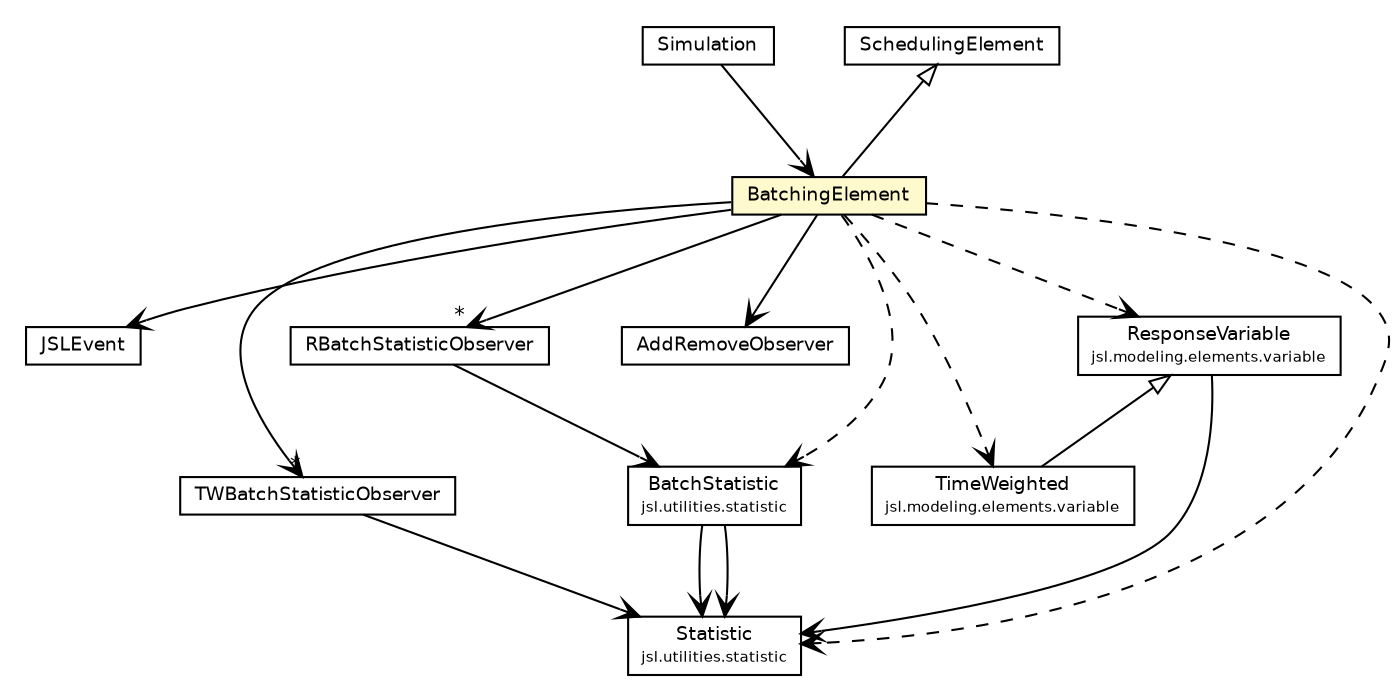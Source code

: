 #!/usr/local/bin/dot
#
# Class diagram 
# Generated by UMLGraph version 5.4 (http://www.umlgraph.org/)
#

digraph G {
	edge [fontname="Helvetica",fontsize=10,labelfontname="Helvetica",labelfontsize=10];
	node [fontname="Helvetica",fontsize=10,shape=plaintext];
	nodesep=0.25;
	ranksep=0.5;
	// jsl.modeling.Simulation
	c35459 [label=<<table title="jsl.modeling.Simulation" border="0" cellborder="1" cellspacing="0" cellpadding="2" port="p" href="./Simulation.html">
		<tr><td><table border="0" cellspacing="0" cellpadding="1">
<tr><td align="center" balign="center"> Simulation </td></tr>
		</table></td></tr>
		</table>>, URL="./Simulation.html", fontname="Helvetica", fontcolor="black", fontsize=9.0];
	// jsl.modeling.SchedulingElement
	c35463 [label=<<table title="jsl.modeling.SchedulingElement" border="0" cellborder="1" cellspacing="0" cellpadding="2" port="p" href="./SchedulingElement.html">
		<tr><td><table border="0" cellspacing="0" cellpadding="1">
<tr><td align="center" balign="center"> SchedulingElement </td></tr>
		</table></td></tr>
		</table>>, URL="./SchedulingElement.html", fontname="Helvetica", fontcolor="black", fontsize=9.0];
	// jsl.modeling.JSLEvent
	c35473 [label=<<table title="jsl.modeling.JSLEvent" border="0" cellborder="1" cellspacing="0" cellpadding="2" port="p" href="./JSLEvent.html">
		<tr><td><table border="0" cellspacing="0" cellpadding="1">
<tr><td align="center" balign="center"> JSLEvent </td></tr>
		</table></td></tr>
		</table>>, URL="./JSLEvent.html", fontname="Helvetica", fontcolor="black", fontsize=9.0];
	// jsl.modeling.BatchingElement
	c35485 [label=<<table title="jsl.modeling.BatchingElement" border="0" cellborder="1" cellspacing="0" cellpadding="2" port="p" bgcolor="lemonChiffon" href="./BatchingElement.html">
		<tr><td><table border="0" cellspacing="0" cellpadding="1">
<tr><td align="center" balign="center"> BatchingElement </td></tr>
		</table></td></tr>
		</table>>, URL="./BatchingElement.html", fontname="Helvetica", fontcolor="black", fontsize=9.0];
	// jsl.modeling.BatchingElement.TWBatchStatisticObserver
	c35486 [label=<<table title="jsl.modeling.BatchingElement.TWBatchStatisticObserver" border="0" cellborder="1" cellspacing="0" cellpadding="2" port="p" href="./BatchingElement.TWBatchStatisticObserver.html">
		<tr><td><table border="0" cellspacing="0" cellpadding="1">
<tr><td align="center" balign="center"> TWBatchStatisticObserver </td></tr>
		</table></td></tr>
		</table>>, URL="./BatchingElement.TWBatchStatisticObserver.html", fontname="Helvetica", fontcolor="black", fontsize=9.0];
	// jsl.modeling.BatchingElement.RBatchStatisticObserver
	c35487 [label=<<table title="jsl.modeling.BatchingElement.RBatchStatisticObserver" border="0" cellborder="1" cellspacing="0" cellpadding="2" port="p" href="./BatchingElement.RBatchStatisticObserver.html">
		<tr><td><table border="0" cellspacing="0" cellpadding="1">
<tr><td align="center" balign="center"> RBatchStatisticObserver </td></tr>
		</table></td></tr>
		</table>>, URL="./BatchingElement.RBatchStatisticObserver.html", fontname="Helvetica", fontcolor="black", fontsize=9.0];
	// jsl.modeling.BatchingElement.AddRemoveObserver
	c35488 [label=<<table title="jsl.modeling.BatchingElement.AddRemoveObserver" border="0" cellborder="1" cellspacing="0" cellpadding="2" port="p" href="./BatchingElement.AddRemoveObserver.html">
		<tr><td><table border="0" cellspacing="0" cellpadding="1">
<tr><td align="center" balign="center"> AddRemoveObserver </td></tr>
		</table></td></tr>
		</table>>, URL="./BatchingElement.AddRemoveObserver.html", fontname="Helvetica", fontcolor="black", fontsize=9.0];
	// jsl.modeling.elements.variable.TimeWeighted
	c35694 [label=<<table title="jsl.modeling.elements.variable.TimeWeighted" border="0" cellborder="1" cellspacing="0" cellpadding="2" port="p" href="./elements/variable/TimeWeighted.html">
		<tr><td><table border="0" cellspacing="0" cellpadding="1">
<tr><td align="center" balign="center"> TimeWeighted </td></tr>
<tr><td align="center" balign="center"><font point-size="7.0"> jsl.modeling.elements.variable </font></td></tr>
		</table></td></tr>
		</table>>, URL="./elements/variable/TimeWeighted.html", fontname="Helvetica", fontcolor="black", fontsize=9.0];
	// jsl.modeling.elements.variable.ResponseVariable
	c35698 [label=<<table title="jsl.modeling.elements.variable.ResponseVariable" border="0" cellborder="1" cellspacing="0" cellpadding="2" port="p" href="./elements/variable/ResponseVariable.html">
		<tr><td><table border="0" cellspacing="0" cellpadding="1">
<tr><td align="center" balign="center"> ResponseVariable </td></tr>
<tr><td align="center" balign="center"><font point-size="7.0"> jsl.modeling.elements.variable </font></td></tr>
		</table></td></tr>
		</table>>, URL="./elements/variable/ResponseVariable.html", fontname="Helvetica", fontcolor="black", fontsize=9.0];
	// jsl.utilities.statistic.Statistic
	c35903 [label=<<table title="jsl.utilities.statistic.Statistic" border="0" cellborder="1" cellspacing="0" cellpadding="2" port="p" href="../utilities/statistic/Statistic.html">
		<tr><td><table border="0" cellspacing="0" cellpadding="1">
<tr><td align="center" balign="center"> Statistic </td></tr>
<tr><td align="center" balign="center"><font point-size="7.0"> jsl.utilities.statistic </font></td></tr>
		</table></td></tr>
		</table>>, URL="../utilities/statistic/Statistic.html", fontname="Helvetica", fontcolor="black", fontsize=9.0];
	// jsl.utilities.statistic.BatchStatistic
	c35916 [label=<<table title="jsl.utilities.statistic.BatchStatistic" border="0" cellborder="1" cellspacing="0" cellpadding="2" port="p" href="../utilities/statistic/BatchStatistic.html">
		<tr><td><table border="0" cellspacing="0" cellpadding="1">
<tr><td align="center" balign="center"> BatchStatistic </td></tr>
<tr><td align="center" balign="center"><font point-size="7.0"> jsl.utilities.statistic </font></td></tr>
		</table></td></tr>
		</table>>, URL="../utilities/statistic/BatchStatistic.html", fontname="Helvetica", fontcolor="black", fontsize=9.0];
	//jsl.modeling.BatchingElement extends jsl.modeling.SchedulingElement
	c35463:p -> c35485:p [dir=back,arrowtail=empty];
	//jsl.modeling.elements.variable.TimeWeighted extends jsl.modeling.elements.variable.ResponseVariable
	c35698:p -> c35694:p [dir=back,arrowtail=empty];
	// jsl.modeling.Simulation NAVASSOC jsl.modeling.BatchingElement
	c35459:p -> c35485:p [taillabel="", label="", headlabel="", fontname="Helvetica", fontcolor="black", fontsize=10.0, color="black", arrowhead=open];
	// jsl.modeling.BatchingElement NAVASSOC jsl.modeling.JSLEvent
	c35485:p -> c35473:p [taillabel="", label="", headlabel="", fontname="Helvetica", fontcolor="black", fontsize=10.0, color="black", arrowhead=open];
	// jsl.modeling.BatchingElement NAVASSOC jsl.modeling.BatchingElement.TWBatchStatisticObserver
	c35485:p -> c35486:p [taillabel="", label="", headlabel="*", fontname="Helvetica", fontcolor="black", fontsize=10.0, color="black", arrowhead=open];
	// jsl.modeling.BatchingElement NAVASSOC jsl.modeling.BatchingElement.RBatchStatisticObserver
	c35485:p -> c35487:p [taillabel="", label="", headlabel="*", fontname="Helvetica", fontcolor="black", fontsize=10.0, color="black", arrowhead=open];
	// jsl.modeling.BatchingElement NAVASSOC jsl.modeling.BatchingElement.AddRemoveObserver
	c35485:p -> c35488:p [taillabel="", label="", headlabel="", fontname="Helvetica", fontcolor="black", fontsize=10.0, color="black", arrowhead=open];
	// jsl.modeling.BatchingElement.TWBatchStatisticObserver NAVASSOC jsl.utilities.statistic.Statistic
	c35486:p -> c35903:p [taillabel="", label="", headlabel="", fontname="Helvetica", fontcolor="black", fontsize=10.0, color="black", arrowhead=open];
	// jsl.modeling.BatchingElement.RBatchStatisticObserver NAVASSOC jsl.utilities.statistic.BatchStatistic
	c35487:p -> c35916:p [taillabel="", label="", headlabel="", fontname="Helvetica", fontcolor="black", fontsize=10.0, color="black", arrowhead=open];
	// jsl.modeling.elements.variable.ResponseVariable NAVASSOC jsl.utilities.statistic.Statistic
	c35698:p -> c35903:p [taillabel="", label="", headlabel="", fontname="Helvetica", fontcolor="black", fontsize=10.0, color="black", arrowhead=open];
	// jsl.utilities.statistic.BatchStatistic NAVASSOC jsl.utilities.statistic.Statistic
	c35916:p -> c35903:p [taillabel="", label="", headlabel="", fontname="Helvetica", fontcolor="black", fontsize=10.0, color="black", arrowhead=open];
	// jsl.utilities.statistic.BatchStatistic NAVASSOC jsl.utilities.statistic.Statistic
	c35916:p -> c35903:p [taillabel="", label="", headlabel="", fontname="Helvetica", fontcolor="black", fontsize=10.0, color="black", arrowhead=open];
	// jsl.modeling.BatchingElement DEPEND jsl.utilities.statistic.Statistic
	c35485:p -> c35903:p [taillabel="", label="", headlabel="", fontname="Helvetica", fontcolor="black", fontsize=10.0, color="black", arrowhead=open, style=dashed];
	// jsl.modeling.BatchingElement DEPEND jsl.utilities.statistic.BatchStatistic
	c35485:p -> c35916:p [taillabel="", label="", headlabel="", fontname="Helvetica", fontcolor="black", fontsize=10.0, color="black", arrowhead=open, style=dashed];
	// jsl.modeling.BatchingElement DEPEND jsl.modeling.elements.variable.TimeWeighted
	c35485:p -> c35694:p [taillabel="", label="", headlabel="", fontname="Helvetica", fontcolor="black", fontsize=10.0, color="black", arrowhead=open, style=dashed];
	// jsl.modeling.BatchingElement DEPEND jsl.modeling.elements.variable.ResponseVariable
	c35485:p -> c35698:p [taillabel="", label="", headlabel="", fontname="Helvetica", fontcolor="black", fontsize=10.0, color="black", arrowhead=open, style=dashed];
}

